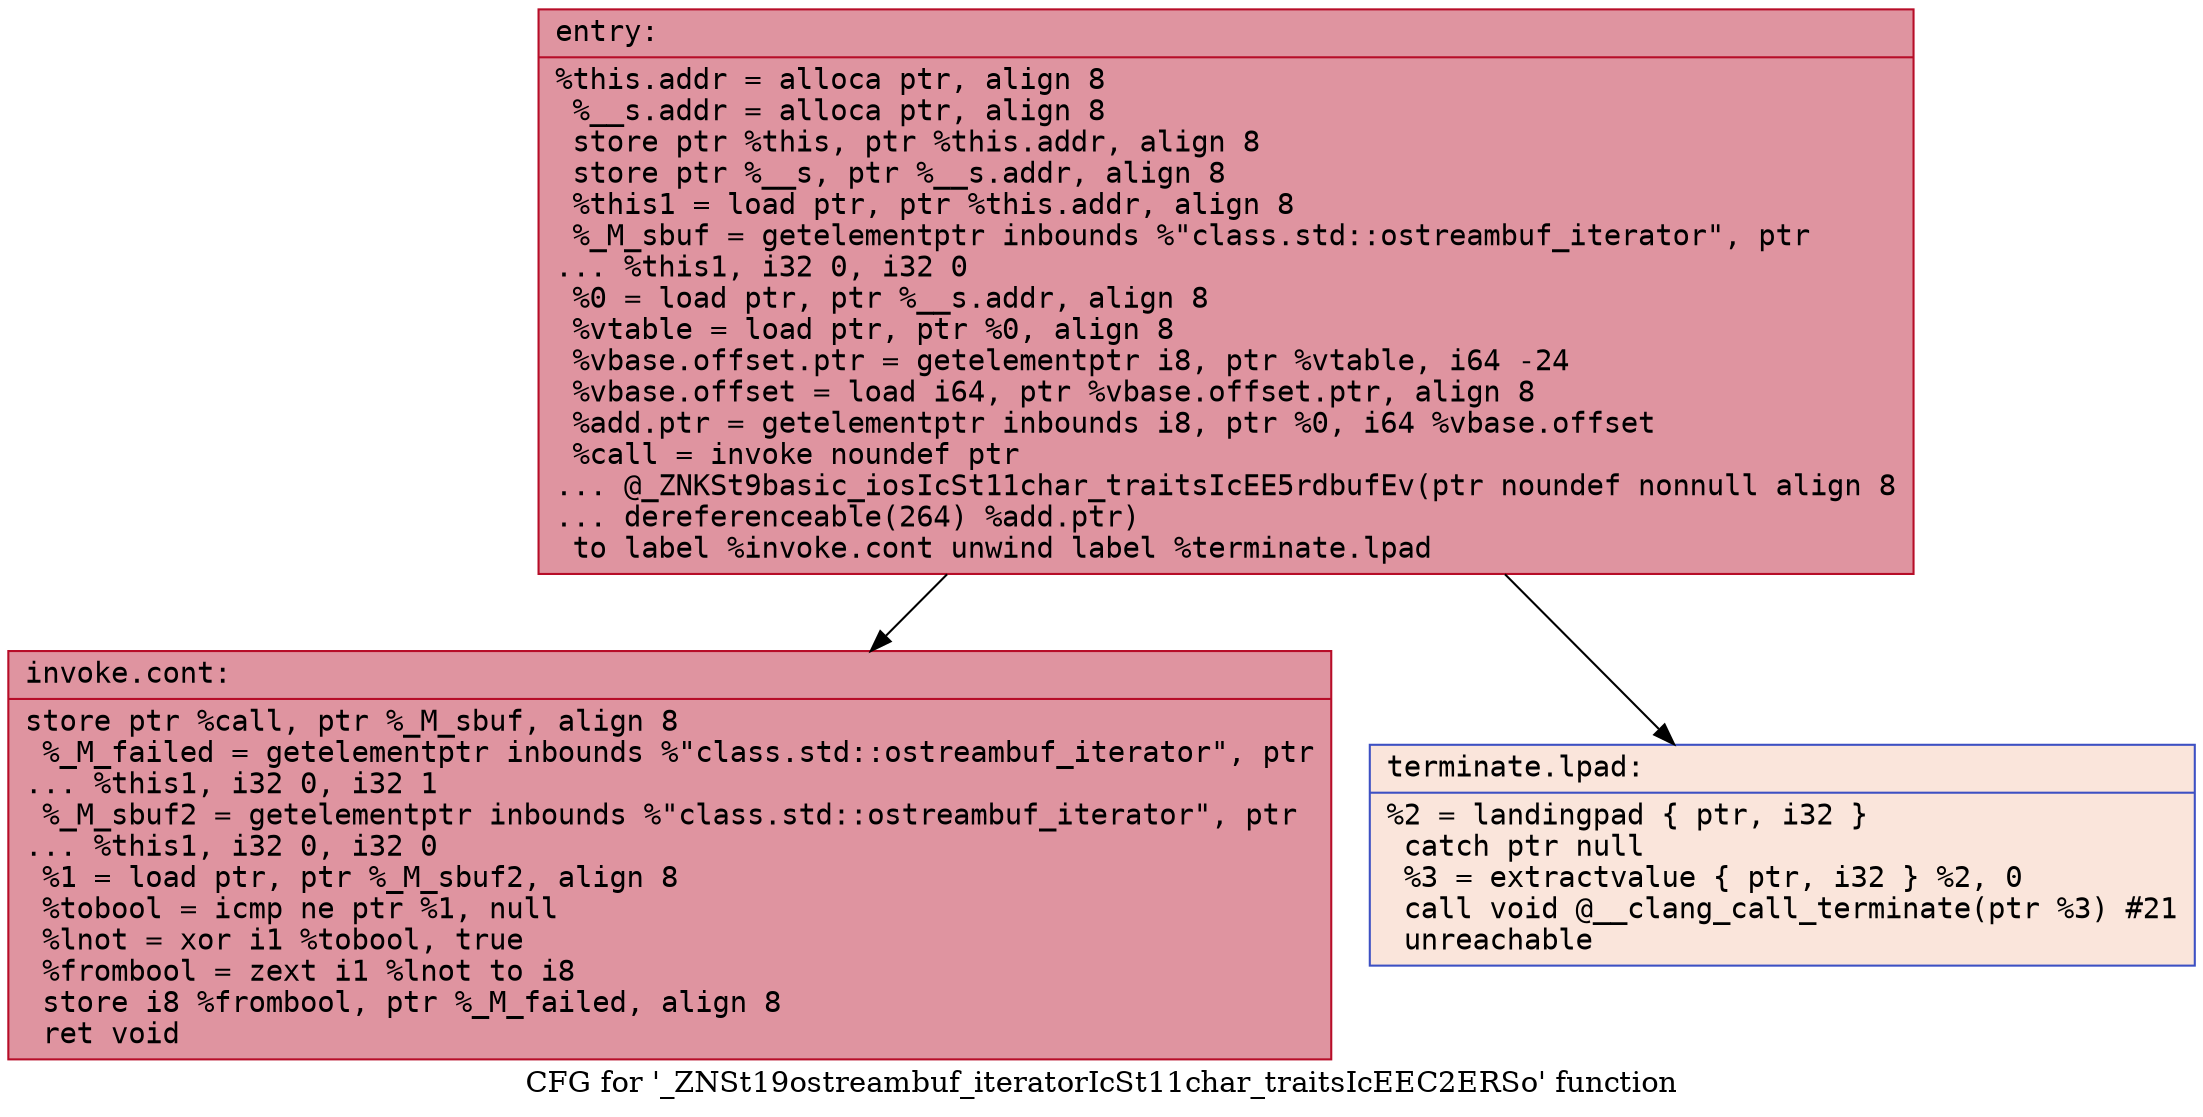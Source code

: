 digraph "CFG for '_ZNSt19ostreambuf_iteratorIcSt11char_traitsIcEEC2ERSo' function" {
	label="CFG for '_ZNSt19ostreambuf_iteratorIcSt11char_traitsIcEEC2ERSo' function";

	Node0x558416601860 [shape=record,color="#b70d28ff", style=filled, fillcolor="#b70d2870" fontname="Courier",label="{entry:\l|  %this.addr = alloca ptr, align 8\l  %__s.addr = alloca ptr, align 8\l  store ptr %this, ptr %this.addr, align 8\l  store ptr %__s, ptr %__s.addr, align 8\l  %this1 = load ptr, ptr %this.addr, align 8\l  %_M_sbuf = getelementptr inbounds %\"class.std::ostreambuf_iterator\", ptr\l... %this1, i32 0, i32 0\l  %0 = load ptr, ptr %__s.addr, align 8\l  %vtable = load ptr, ptr %0, align 8\l  %vbase.offset.ptr = getelementptr i8, ptr %vtable, i64 -24\l  %vbase.offset = load i64, ptr %vbase.offset.ptr, align 8\l  %add.ptr = getelementptr inbounds i8, ptr %0, i64 %vbase.offset\l  %call = invoke noundef ptr\l... @_ZNKSt9basic_iosIcSt11char_traitsIcEE5rdbufEv(ptr noundef nonnull align 8\l... dereferenceable(264) %add.ptr)\l          to label %invoke.cont unwind label %terminate.lpad\l}"];
	Node0x558416601860 -> Node0x558416601ec0[tooltip="entry -> invoke.cont\nProbability 100.00%" ];
	Node0x558416601860 -> Node0x558416601f10[tooltip="entry -> terminate.lpad\nProbability 0.00%" ];
	Node0x558416601ec0 [shape=record,color="#b70d28ff", style=filled, fillcolor="#b70d2870" fontname="Courier",label="{invoke.cont:\l|  store ptr %call, ptr %_M_sbuf, align 8\l  %_M_failed = getelementptr inbounds %\"class.std::ostreambuf_iterator\", ptr\l... %this1, i32 0, i32 1\l  %_M_sbuf2 = getelementptr inbounds %\"class.std::ostreambuf_iterator\", ptr\l... %this1, i32 0, i32 0\l  %1 = load ptr, ptr %_M_sbuf2, align 8\l  %tobool = icmp ne ptr %1, null\l  %lnot = xor i1 %tobool, true\l  %frombool = zext i1 %lnot to i8\l  store i8 %frombool, ptr %_M_failed, align 8\l  ret void\l}"];
	Node0x558416601f10 [shape=record,color="#3d50c3ff", style=filled, fillcolor="#f4c5ad70" fontname="Courier",label="{terminate.lpad:\l|  %2 = landingpad \{ ptr, i32 \}\l          catch ptr null\l  %3 = extractvalue \{ ptr, i32 \} %2, 0\l  call void @__clang_call_terminate(ptr %3) #21\l  unreachable\l}"];
}
